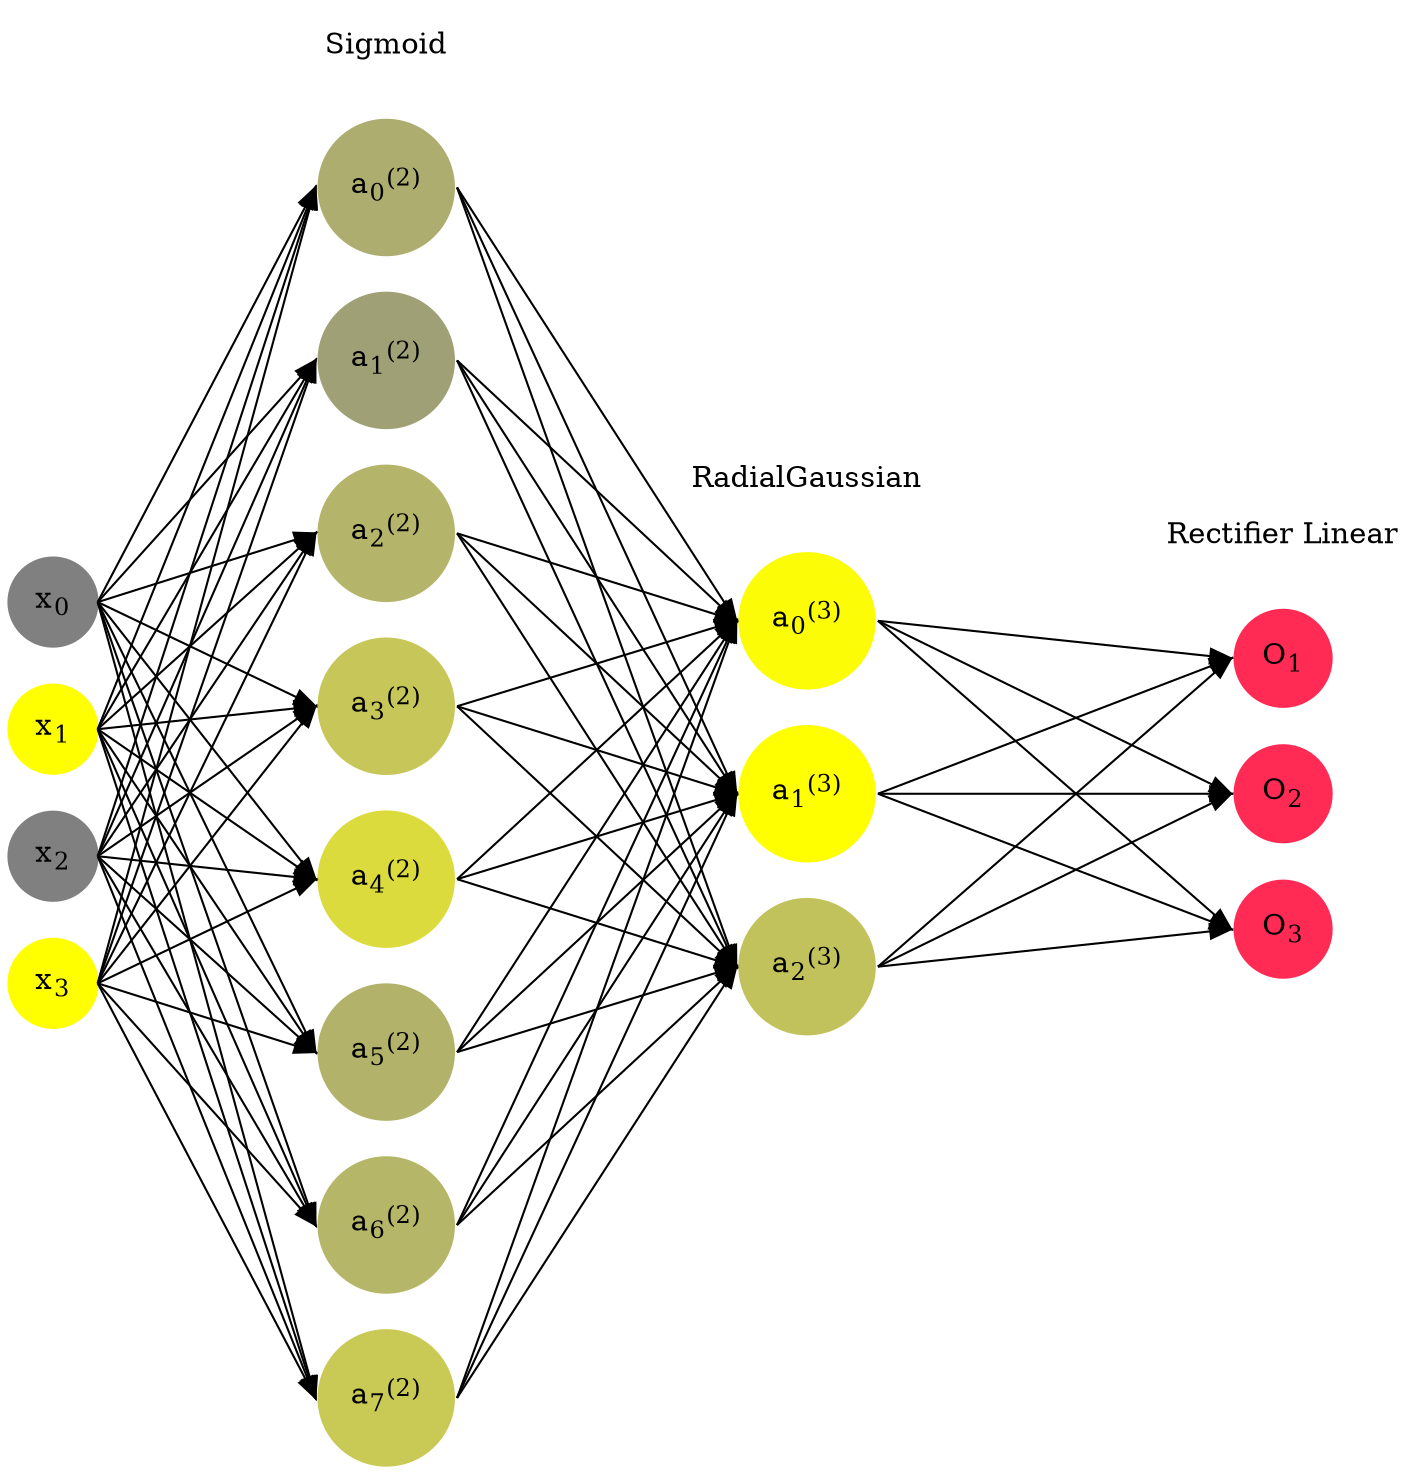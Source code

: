 digraph G {
	rankdir = LR;
	splines=false;
	edge[style=invis];
	ranksep= 1.4;
	{
	node [shape=circle, color="0.1667, 0.0, 0.5", style=filled, fillcolor="0.1667, 0.0, 0.5"];
	x0 [label=<x<sub>0</sub>>];
	}
	{
	node [shape=circle, color="0.1667, 1.0, 1.0", style=filled, fillcolor="0.1667, 1.0, 1.0"];
	x1 [label=<x<sub>1</sub>>];
	}
	{
	node [shape=circle, color="0.1667, 0.0, 0.5", style=filled, fillcolor="0.1667, 0.0, 0.5"];
	x2 [label=<x<sub>2</sub>>];
	}
	{
	node [shape=circle, color="0.1667, 1.0, 1.0", style=filled, fillcolor="0.1667, 1.0, 1.0"];
	x3 [label=<x<sub>3</sub>>];
	}
	{
	node [shape=circle, color="0.1667, 0.357313, 0.678656", style=filled, fillcolor="0.1667, 0.357313, 0.678656"];
	a02 [label=<a<sub>0</sub><sup>(2)</sup>>];
	}
	{
	node [shape=circle, color="0.1667, 0.256451, 0.628226", style=filled, fillcolor="0.1667, 0.256451, 0.628226"];
	a12 [label=<a<sub>1</sub><sup>(2)</sup>>];
	}
	{
	node [shape=circle, color="0.1667, 0.410270, 0.705135", style=filled, fillcolor="0.1667, 0.410270, 0.705135"];
	a22 [label=<a<sub>2</sub><sup>(2)</sup>>];
	}
	{
	node [shape=circle, color="0.1667, 0.551691, 0.775846", style=filled, fillcolor="0.1667, 0.551691, 0.775846"];
	a32 [label=<a<sub>3</sub><sup>(2)</sup>>];
	}
	{
	node [shape=circle, color="0.1667, 0.714667, 0.857334", style=filled, fillcolor="0.1667, 0.714667, 0.857334"];
	a42 [label=<a<sub>4</sub><sup>(2)</sup>>];
	}
	{
	node [shape=circle, color="0.1667, 0.398153, 0.699077", style=filled, fillcolor="0.1667, 0.398153, 0.699077"];
	a52 [label=<a<sub>5</sub><sup>(2)</sup>>];
	}
	{
	node [shape=circle, color="0.1667, 0.429294, 0.714647", style=filled, fillcolor="0.1667, 0.429294, 0.714647"];
	a62 [label=<a<sub>6</sub><sup>(2)</sup>>];
	}
	{
	node [shape=circle, color="0.1667, 0.576925, 0.788463", style=filled, fillcolor="0.1667, 0.576925, 0.788463"];
	a72 [label=<a<sub>7</sub><sup>(2)</sup>>];
	}
	{
	node [shape=circle, color="0.1667, 0.970373, 0.985187", style=filled, fillcolor="0.1667, 0.970373, 0.985187"];
	a03 [label=<a<sub>0</sub><sup>(3)</sup>>];
	}
	{
	node [shape=circle, color="0.1667, 0.997525, 0.998763", style=filled, fillcolor="0.1667, 0.997525, 0.998763"];
	a13 [label=<a<sub>1</sub><sup>(3)</sup>>];
	}
	{
	node [shape=circle, color="0.1667, 0.518483, 0.759241", style=filled, fillcolor="0.1667, 0.518483, 0.759241"];
	a23 [label=<a<sub>2</sub><sup>(3)</sup>>];
	}
	{
	node [shape=circle, color="0.9667, 0.83, 1.0", style=filled, fillcolor="0.9667, 0.83, 1.0"];
	O1 [label=<O<sub>1</sub>>];
	}
	{
	node [shape=circle, color="0.9667, 0.83, 1.0", style=filled, fillcolor="0.9667, 0.83, 1.0"];
	O2 [label=<O<sub>2</sub>>];
	}
	{
	node [shape=circle, color="0.9667, 0.83, 1.0", style=filled, fillcolor="0.9667, 0.83, 1.0"];
	O3 [label=<O<sub>3</sub>>];
	}
	{
	rank=same;
	x0->x1->x2->x3;
	}
	{
	rank=same;
	a02->a12->a22->a32->a42->a52->a62->a72;
	}
	{
	rank=same;
	a03->a13->a23;
	}
	{
	rank=same;
	O1->O2->O3;
	}
	l1 [shape=plaintext,label="Sigmoid"];
	l1->a02;
	{rank=same; l1;a02};
	l2 [shape=plaintext,label="RadialGaussian"];
	l2->a03;
	{rank=same; l2;a03};
	l3 [shape=plaintext,label="Rectifier Linear"];
	l3->O1;
	{rank=same; l3;O1};
edge[style=solid, tailport=e, headport=w];
	{x0;x1;x2;x3} -> {a02;a12;a22;a32;a42;a52;a62;a72};
	{a02;a12;a22;a32;a42;a52;a62;a72} -> {a03;a13;a23};
	{a03;a13;a23} -> {O1,O2,O3};
}